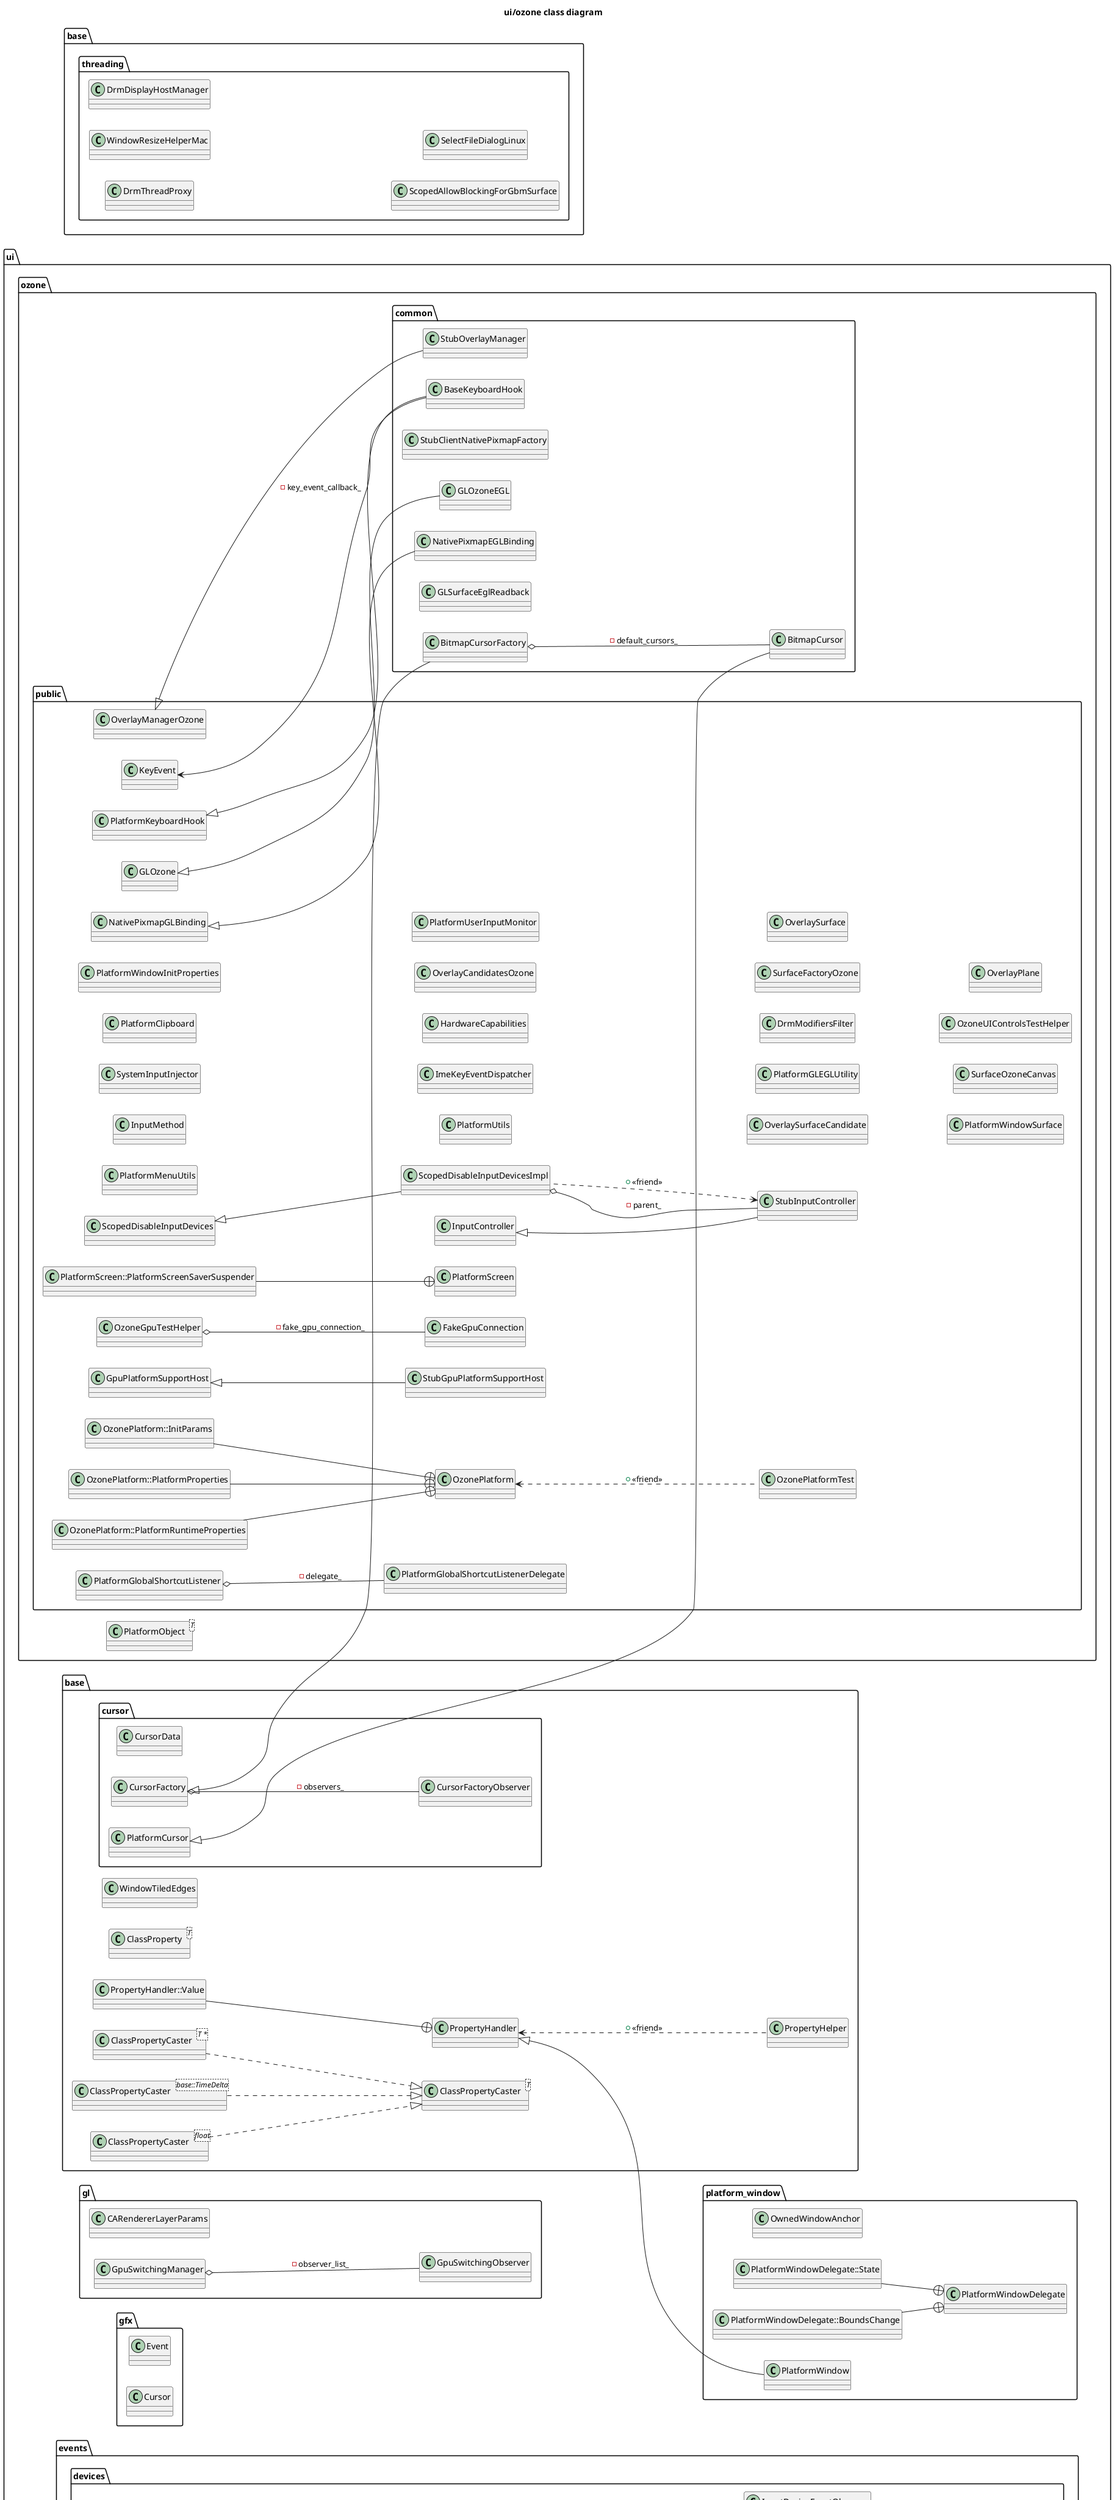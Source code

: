 @startuml
title ui/ozone class diagram
left to right direction
package [ui] as C_0010501953460611170695 {
package [base] as C_0013050205497352612465 {
package [cursor] as C_0000519482591042437507 {
class "CursorData" as C_0000428207514429900038
class C_0000428207514429900038 [[{CursorData}]] {
__
}
class "CursorFactoryObserver" as C_0009027314497349000928
class C_0009027314497349000928 [[{CursorFactoryObserver}]] {
__
}
class "CursorFactory" as C_0010521917352373308079
class C_0010521917352373308079 [[{CursorFactory}]] {
__
}
class "PlatformCursor" as C_0017737036712140491157
class C_0017737036712140491157 [[{PlatformCursor}]] {
__
}
}
class "WindowTiledEdges" as C_0014438071014349296623
class C_0014438071014349296623 [[{WindowTiledEdges}]] {
__
}
class "ClassProperty<T>" as C_0003560248179536117537
class C_0003560248179536117537 [[{ClassProperty}]] {
__
}
class "PropertyHandler" as C_0014123125489500529321
class C_0014123125489500529321 [[{PropertyHandler}]] {
__
}
class "PropertyHandler::Value" as C_0002029433289759059245
class C_0002029433289759059245 [[{PropertyHandler::Value}]] {
__
}
class "ClassPropertyCaster<T>" as C_0008442087935316007712
class C_0008442087935316007712 [[{ClassPropertyCaster}]] {
__
}
class "ClassPropertyCaster<T *>" as C_0013409359212391051007
class C_0013409359212391051007 [[{ClassPropertyCaster}]] {
__
}
class "ClassPropertyCaster<base::TimeDelta>" as C_0009921427787891976245
class C_0009921427787891976245 [[{ClassPropertyCaster}]] {
__
}
class "ClassPropertyCaster<float>" as C_0001432030145703948330
class C_0001432030145703948330 [[{ClassPropertyCaster}]] {
__
}
class "PropertyHelper" as C_0010720617258079439186
class C_0010720617258079439186 [[{PropertyHelper}]] {
__
}
}
package [ozone] as C_0017187535948810116106 {
package [common] as C_0006385935691684362242 {
class "NativePixmapEGLBinding" as C_0017766811922860949597
class C_0017766811922860949597 [[{NativePixmapEGLBinding}]] {
__
}
class "BitmapCursorFactory" as C_0017768118555356563073
class C_0017768118555356563073 [[{BitmapCursorFactory}]] {
__
}
class "BitmapCursor" as C_0005329650389765393926
class C_0005329650389765393926 [[{BitmapCursor}]] {
__
}
class "StubClientNativePixmapFactory" as C_0017601494408334880352
class C_0017601494408334880352 [[{StubClientNativePixmapFactory}]] {
__
}
class "StubOverlayManager" as C_0002558788374252750499
class C_0002558788374252750499 [[{StubOverlayManager}]] {
__
}
class "GLOzoneEGL" as C_0012874263326248187156
class C_0012874263326248187156 [[{GLOzoneEGL}]] {
__
}
class "GLSurfaceEglReadback" as C_0003296534946636888290
class C_0003296534946636888290 [[{GLSurfaceEglReadback}]] {
__
}
class "BaseKeyboardHook" as C_0014649883925297808529
class C_0014649883925297808529 [[{BaseKeyboardHook}]] {
__
}
}
package [public] as C_0005334779408010296778 {
class "OverlayManagerOzone" as C_0006720170255713995651
class C_0006720170255713995651 [[{OverlayManagerOzone}]] {
__
}
class "KeyEvent" as C_0016586209028957398243
class C_0016586209028957398243 [[{KeyEvent}]] {
__
}
class "ScopedDisableInputDevices" as C_0017685940239464133456
class C_0017685940239464133456 [[{ScopedDisableInputDevices}]] {
__
}
class "InputController" as C_0010663384974284926767
class C_0010663384974284926767 [[{InputController}]] {
__
}
class "StubInputController" as C_0006428116923036012840
class C_0006428116923036012840 [[{StubInputController}]] {
__
}
class "ScopedDisableInputDevicesImpl" as C_0008118828401377343339
class C_0008118828401377343339 [[{ScopedDisableInputDevicesImpl}]] {
__
}
class "PlatformMenuUtils" as C_0015826754122195187871
class C_0015826754122195187871 [[{PlatformMenuUtils}]] {
__
}
class "PlatformScreen" as C_0009922659369882718912
class C_0009922659369882718912 [[{PlatformScreen}]] {
__
}
class "PlatformScreen::PlatformScreenSaverSuspender" as C_0015850668557981728063
class C_0015850668557981728063 [[{PlatformScreen::PlatformScreenSaverSuspender}]] {
__
}
class "InputMethod" as C_0001349756934800766011
class C_0001349756934800766011 [[{InputMethod}]] {
__
}
class "SystemInputInjector" as C_0003744671689002308611
class C_0003744671689002308611 [[{SystemInputInjector}]] {
__
}
class "PlatformClipboard" as C_0003850891060952606538
class C_0003850891060952606538 [[{PlatformClipboard}]] {
__
}
class "PlatformWindowInitProperties" as C_0007048084360952612282
class C_0007048084360952612282 [[{PlatformWindowInitProperties}]] {
__
}
class "OzonePlatformTest" as C_0008620988916758919092
class C_0008620988916758919092 [[{OzonePlatformTest}]] {
__
}
class "PlatformUtils" as C_0015876664310856567257
class C_0015876664310856567257 [[{PlatformUtils}]] {
__
}
class "ImeKeyEventDispatcher" as C_0016648064370675956985
class C_0016648064370675956985 [[{ImeKeyEventDispatcher}]] {
__
}
class "StubGpuPlatformSupportHost" as C_0012728583447254431301
class C_0012728583447254431301 [[{StubGpuPlatformSupportHost}]] {
__
}
class "OzoneGpuTestHelper" as C_0009354159824477331647
class C_0009354159824477331647 [[{OzoneGpuTestHelper}]] {
__
}
class "GpuPlatformSupportHost" as C_0007869609647831050120
class C_0007869609647831050120 [[{GpuPlatformSupportHost}]] {
__
}
class "OzonePlatform" as C_0013974542628630100263
class C_0013974542628630100263 [[{OzonePlatform}]] {
__
}
class "OzonePlatform::InitParams" as C_0013385087830880456010
class C_0013385087830880456010 [[{OzonePlatform::InitParams}]] {
__
}
class "OzonePlatform::PlatformProperties" as C_0008471186767549319871
class C_0008471186767549319871 [[{OzonePlatform::PlatformProperties}]] {
__
}
class "OzonePlatform::PlatformRuntimeProperties" as C_0007383831120096252829
class C_0007383831120096252829 [[{OzonePlatform::PlatformRuntimeProperties}]] {
__
}
class "FakeGpuConnection" as C_0003880267428062035235
class C_0003880267428062035235 [[{FakeGpuConnection}]] {
__
}
class "HardwareCapabilities" as C_0009574020987207465619
class C_0009574020987207465619 [[{HardwareCapabilities}]] {
__
}
class "OverlayCandidatesOzone" as C_0008617445172713084942
class C_0008617445172713084942 [[{OverlayCandidatesOzone}]] {
__
}
class "PlatformGlobalShortcutListenerDelegate" as C_0010316498341824830597
class C_0010316498341824830597 [[{PlatformGlobalShortcutListenerDelegate}]] {
__
}
class "PlatformGlobalShortcutListener" as C_0014901639968491703656
class C_0014901639968491703656 [[{PlatformGlobalShortcutListener}]] {
__
}
class "PlatformUserInputMonitor" as C_0017405322511774503942
class C_0017405322511774503942 [[{PlatformUserInputMonitor}]] {
__
}
class "OverlaySurfaceCandidate" as C_0017083114184707118528
class C_0017083114184707118528 [[{OverlaySurfaceCandidate}]] {
__
}
class "PlatformGLEGLUtility" as C_0006623944193520312987
class C_0006623944193520312987 [[{PlatformGLEGLUtility}]] {
__
}
class "DrmModifiersFilter" as C_0013651421583161468342
class C_0013651421583161468342 [[{DrmModifiersFilter}]] {
__
}
class "NativePixmapGLBinding" as C_0012080075042236977593
class C_0012080075042236977593 [[{NativePixmapGLBinding}]] {
__
}
class "GLOzone" as C_0017519096374626853001
class C_0017519096374626853001 [[{GLOzone}]] {
__
}
class "SurfaceFactoryOzone" as C_0017173259636865863392
class C_0017173259636865863392 [[{SurfaceFactoryOzone}]] {
__
}
class "OverlaySurface" as C_0013223476182090393593
class C_0013223476182090393593 [[{OverlaySurface}]] {
__
}
class "PlatformWindowSurface" as C_0004958246259739647958
class C_0004958246259739647958 [[{PlatformWindowSurface}]] {
__
}
class "SurfaceOzoneCanvas" as C_0011792440492911717934
class C_0011792440492911717934 [[{SurfaceOzoneCanvas}]] {
__
}
class "PlatformKeyboardHook" as C_0007124981607034438186
class C_0007124981607034438186 [[{PlatformKeyboardHook}]] {
__
}
class "OzoneUIControlsTestHelper" as C_0015498267586062665470
class C_0015498267586062665470 [[{OzoneUIControlsTestHelper}]] {
__
}
class "OverlayPlane" as C_0002695608960268268717
class C_0002695608960268268717 [[{OverlayPlane}]] {
__
}
}
class "PlatformObject<T>" as C_0001894811749768487895
class C_0001894811749768487895 [[{PlatformObject}]] {
__
}
}
package [gl] as C_0007155304557232216075 {
class "CARendererLayerParams" as C_0012004552395925891897
class C_0012004552395925891897 [[{CARendererLayerParams}]] {
__
}
class "GpuSwitchingObserver" as C_0010956225762990155147
class C_0010956225762990155147 [[{GpuSwitchingObserver}]] {
__
}
class "GpuSwitchingManager" as C_0009016591464487851919
class C_0009016591464487851919 [[{GpuSwitchingManager}]] {
__
}
}
package [gfx] as C_0013966902263389298428 {
class "Event" as C_0001560354530899298516
class C_0001560354530899298516 [[{Event}]] {
__
}
class "Cursor" as C_0009501811314072780178
class C_0009501811314072780178 [[{Cursor}]] {
__
}
}
package [platform_window] as C_0004008188106029357805 {
class "OwnedWindowAnchor" as C_0003617341143175913478
class C_0003617341143175913478 [[{OwnedWindowAnchor}]] {
__
}
class "PlatformWindowDelegate" as C_0004133948817376201184
class C_0004133948817376201184 [[{PlatformWindowDelegate}]] {
__
}
class "PlatformWindowDelegate::BoundsChange" as C_0001578780003290312319
class C_0001578780003290312319 [[{PlatformWindowDelegate::BoundsChange}]] {
__
}
class "PlatformWindowDelegate::State" as C_0004818591307195361075
class C_0004818591307195361075 [[{PlatformWindowDelegate::State}]] {
__
}
class "PlatformWindow" as C_0014641466677610233161
class C_0014641466677610233161 [[{PlatformWindow}]] {
__
}
}
package [events] as C_0007523439915560242883 {
package [devices] as C_0007009390589894922608 {
class "DeviceHotplugEventObserver" as C_0012910572074566781752
class C_0012910572074566781752 [[{DeviceHotplugEventObserver}]] {
__
}
class "InputDevice" as C_0003285825569743126134
class C_0003285825569743126134 [[{InputDevice}]] {
__
}
class "KeyboardDevice" as C_0010294661706910233546
class C_0010294661706910233546 [[{KeyboardDevice}]] {
__
}
class "TouchDeviceTransform" as C_0009913461007170510645
class C_0009913461007170510645 [[{TouchDeviceTransform}]] {
__
}
class "TouchpadDevice" as C_0016454917461454861817
class C_0016454917461454861817 [[{TouchpadDevice}]] {
__
}
class "TouchscreenDevice" as C_0014426838772373714641
class C_0014426838772373714641 [[{TouchscreenDevice}]] {
__
}
class "DeviceDataManager" as C_0010460474119405655428
class C_0010460474119405655428 [[{DeviceDataManager}]] {
__
}
class "InputDeviceEventObserver" as C_0000026050749658760651
class C_0000026050749658760651 [[{InputDeviceEventObserver}]] {
__
}
class "DeviceDataManagerTestApi" as C_0006046734638742973573
class C_0006046734638742973573 [[{DeviceDataManagerTestApi}]] {
__
}
class "DeviceDataManagerTest" as C_0006441632320652867863
class C_0006441632320652867863 [[{DeviceDataManagerTest}]] {
__
}
}
}
}
package [base] as C_0013139230998614052162 {
package [threading] as C_0008122741469920692317 {
class "DrmThreadProxy" as C_0003774458477938054078
class C_0003774458477938054078 [[{DrmThreadProxy}]] {
__
}
class "WindowResizeHelperMac" as C_0004059382828145806950
class C_0004059382828145806950 [[{WindowResizeHelperMac}]] {
__
}
class "DrmDisplayHostManager" as C_0013126539894903363415
class C_0013126539894903363415 [[{DrmDisplayHostManager}]] {
__
}
class "ScopedAllowBlockingForGbmSurface" as C_0016480309411675828237
class C_0016480309411675828237 [[{ScopedAllowBlockingForGbmSurface}]] {
__
}
class "SelectFileDialogLinux" as C_0018041814881952684915
class C_0018041814881952684915 [[{SelectFileDialogLinux}]] {
__
}
}
}
C_0010521917352373308079 o-- C_0009027314497349000928 [[{observers_}]] : -observers_
C_0014123125489500529321 <.. C_0010720617258079439186 : +<<friend>>
C_0002029433289759059245 --+ C_0014123125489500529321
C_0013409359212391051007 ..|> C_0008442087935316007712
C_0009921427787891976245 ..|> C_0008442087935316007712
C_0001432030145703948330 ..|> C_0008442087935316007712
C_0012080075042236977593 <|-- C_0017766811922860949597
C_0017768118555356563073 o-- C_0005329650389765393926 [[{default_cursors_}]] : -default_cursors_
C_0010521917352373308079 <|-- C_0017768118555356563073
C_0017737036712140491157 <|-- C_0005329650389765393926
C_0006720170255713995651 <|-- C_0002558788374252750499
C_0017519096374626853001 <|-- C_0012874263326248187156
C_0014649883925297808529 --> C_0016586209028957398243 [[{key_event_callback_}]] : -key_event_callback_
C_0007124981607034438186 <|-- C_0014649883925297808529
C_0006428116923036012840 <.. C_0008118828401377343339 : +<<friend>>
C_0010663384974284926767 <|-- C_0006428116923036012840
C_0008118828401377343339 o-- C_0006428116923036012840 [[{parent_}]] : -parent_
C_0017685940239464133456 <|-- C_0008118828401377343339
C_0015850668557981728063 --+ C_0009922659369882718912
C_0007869609647831050120 <|-- C_0012728583447254431301
C_0009354159824477331647 o-- C_0003880267428062035235 [[{fake_gpu_connection_}]] : -fake_gpu_connection_
C_0013974542628630100263 <.. C_0008620988916758919092 : +<<friend>>
C_0013385087830880456010 --+ C_0013974542628630100263
C_0008471186767549319871 --+ C_0013974542628630100263
C_0007383831120096252829 --+ C_0013974542628630100263
C_0014901639968491703656 o-- C_0010316498341824830597 [[{delegate_}]] : -delegate_
C_0009016591464487851919 o-- C_0010956225762990155147 [[{observer_list_}]] : -observer_list_
C_0001578780003290312319 --+ C_0004133948817376201184
C_0004818591307195361075 --+ C_0004133948817376201184
C_0014123125489500529321 <|-- C_0014641466677610233161
C_0003285825569743126134 <|-- C_0010294661706910233546
C_0003285825569743126134 <|-- C_0016454917461454861817
C_0003285825569743126134 <|-- C_0014426838772373714641
C_0010460474119405655428 o-- C_0014426838772373714641 [[{touchscreen_devices_}]] : -touchscreen_devices_
C_0010460474119405655428 o-- C_0010294661706910233546 [[{keyboard_devices_}]] : -keyboard_devices_
C_0010460474119405655428 o-- C_0003285825569743126134 [[{mouse_devices_}]] : -mouse_devices_
C_0010460474119405655428 o-- C_0003285825569743126134 [[{pointing_stick_devices_}]] : -pointing_stick_devices_
C_0010460474119405655428 o-- C_0016454917461454861817 [[{touchpad_devices_}]] : -touchpad_devices_
C_0010460474119405655428 o-- C_0003285825569743126134 [[{graphics_tablet_devices_}]] : -graphics_tablet_devices_
C_0010460474119405655428 o-- C_0003285825569743126134 [[{uncategorized_devices_}]] : -uncategorized_devices_
C_0010460474119405655428 o-- C_0000026050749658760651 [[{observers_}]] : -observers_
C_0010460474119405655428 o-- C_0009913461007170510645 [[{touch_map_}]] : -touch_map_
C_0010460474119405655428 <.. C_0006046734638742973573 : +<<friend>>
C_0010460474119405655428 <.. C_0006441632320652867863 : +<<friend>>
C_0012910572074566781752 <|-- C_0010460474119405655428

'Generated with clang-uml, version 0.6.1
'LLVM version Ubuntu clang version 19.1.1 (1ubuntu1)
@enduml
